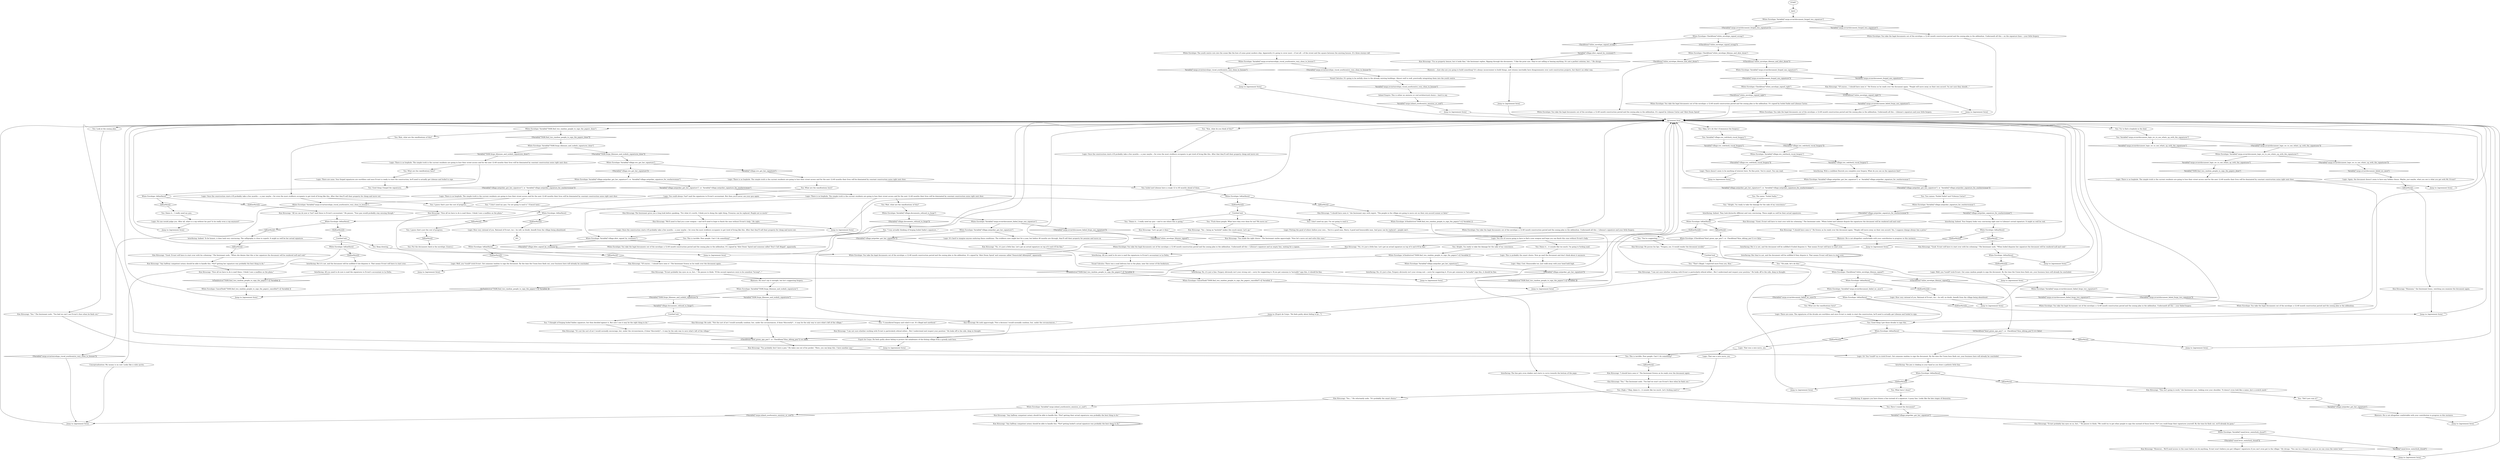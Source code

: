 # INVENTORY / DOCUMENTS
# Interaction with the documents Evrart asks you to sign.
# ==================================================
digraph G {
	  0 [label="START"];
	  1 [label="input"];
	  2 [label="Rhetoric: He won't say it outright, but he's suggesting forgery."];
	  3 [label="Rhetoric: He is not altogether comfortable with your contribution to progress in this instance."];
	  4 [label="You: Try to find a loophole in the deal."];
	  5 [label="You: Variable[\"cargo.evrartdocument_logic_wc_to_see_whats_up_with_the_signatures\"]"];
	  6 [label="Variable[\"cargo.evrartdocument_logic_wc_to_see_whats_up_with_the_signatures\"]", shape=diamond];
	  7 [label="!(Variable[\"cargo.evrartdocument_logic_wc_to_see_whats_up_with_the_signatures\"])", shape=diamond];
	  8 [label="Kim Kitsuragi: \"I should have seen it,\" the lieutenant says with regret. \"The people in the village are going to move out on their own accord sooner or later.\""];
	  9 [label="You: What are the ramifications here?"];
	  10 [label="Jump to: [agreement form]"];
	  11 [label="Logic: You are of course going to have to find a new weapon and hope you can finish this case without Evrart's help."];
	  12 [label="You: Wait, what are the ramifications of this?"];
	  13 [label="Jump to: [agreement form]"];
	  14 [label="Jump to: [agreement form]"];
	  15 [label="White Envelope: Variable[\"village.ww_redcheck_viscal_forgery\"]"];
	  16 [label="Variable[\"village.ww_redcheck_viscal_forgery\"]", shape=diamond];
	  17 [label="!(Variable[\"village.ww_redcheck_viscal_forgery\"])", shape=diamond];
	  18 [label="White Envelope: IsKimHere()"];
	  19 [label="IsKimHere()", shape=diamond];
	  20 [label="!(IsKimHere())", shape=diamond];
	  21 [label="Kim Kitsuragi: \"Yes...\" He reluctantly nods. \"It's probably the smart choice.\""];
	  22 [label="Inland Empire: This is either an ominous or cool architectural choice -- hard to say."];
	  23 [label="You: This is terrible. Poor people. Can't I do something?"];
	  24 [label="Kim Kitsuragi: \"I am not sure whether working with Evrart is particularly ethical either... But I understand and respect your position.\" He looks off to the side, deep in thought."];
	  25 [label="Interfacing: All you need to do now is mail the signatures to Evrart's accountant in La Delta."];
	  26 [label="White Envelope: CheckItem(\"white_envelope_lilienne_and_idiot_doom\")"];
	  27 [label="CheckItem(\"white_envelope_lilienne_and_idiot_doom\")", shape=diamond];
	  28 [label="!(CheckItem(\"white_envelope_lilienne_and_idiot_doom\"))", shape=diamond];
	  29 [label="White Envelope: You take the legal documents out of the envelope: a 12-40 month construction period and the zoning plan in the addendum. Underneath all this -- Lilienne's signature and an empty line, waiting for a signee."];
	  30 [label="White Envelope: You take the legal documents out of the envelope: a 12-40 month construction period and the zoning plan in the addendum. Underneath all this -- your failed forgery."];
	  31 [label="Logic: Well, you *could* trick Evrart. Get someone random to sign the document. By the time the Union boss finds out, your business here will already be concluded."];
	  32 [label="Logic: There are none. The signatures of the drunks are worthless and once Evrart is ready to start the construction, he'll need to actually get Lilienne and Isobel to sign."];
	  33 [label="Kim Kitsuragi: \"I should have seen it.\" The lieutenant frowns as he reads over the document again."];
	  34 [label="You: \"Fuck these people. What have they ever done for me? We move on.\""];
	  35 [label="White Envelope: IsKimHere()"];
	  36 [label="IsKimHere()", shape=diamond];
	  37 [label="!(IsKimHere())", shape=diamond];
	  38 [label="Kim Kitsuragi: \"Of course... I should have seen it.\" The lieutenant frowns as he reads over the document again."];
	  39 [label="Logic: How very rational of you. Rational of Evrart, too -- he will, no doubt, benefit from the village being abandoned."];
	  40 [label="White Envelope: Variable[\"cargo.evrartdocument_forged_two_signature\"]"];
	  41 [label="Variable[\"cargo.evrartdocument_forged_two_signature\"]", shape=diamond];
	  42 [label="!(Variable[\"cargo.evrartdocument_forged_two_signature\"])", shape=diamond];
	  43 [label="You: The name: \"Isobel Sadie.\""];
	  44 [label="You: \"Kim, what do you think of this?\""];
	  45 [label="White Envelope: IsKimHere()"];
	  46 [label="IsKimHere()", shape=diamond];
	  47 [label="!(IsKimHere())", shape=diamond];
	  48 [label="Kim Kitsuragi: \"Hmmmm,\" the lieutenant hums, watching you examine the document again."];
	  49 [label="Logic: There is no loophole. The simple truth is the current residents are going to lose their street access and for the next 12-40 months their lives will be dominated by constant construction noise right next door."];
	  50 [label="Interfacing: It appears you have drawn a line instead of a signature. A puny line. Looks like the late stages of dementia."];
	  51 [label="White Envelope: CancelTask(\"TASK.find_two_random_people_to_sign_the_papers_cancelled\")--[[ Variable[ ]]"];
	  52 [label="Kim Kitsuragi: \"However... We'll need access to the coast before we do anything. Evrart won't believe you got villagers' signatures if you can't even get to the village.\" He shrugs. \"You can try a forgery as soon as we can cross the water lock.\""];
	  53 [label="Logic: There is no loophole. The simple truth is the current residents are going to lose their street access and for the next 12-40 months their lives will be dominated by constant construction noise right next door."];
	  54 [label="Logic: How very rational of you. Rational of Evrart, too -- he will, no doubt, benefit from the village being abandoned."];
	  55 [label="Logic: Or! You *could* try to trick Evrart. Get someone random to sign the document. By the time the Union boss finds out, your business here will already be concluded."];
	  56 [label="Jump to: [agreement form]"];
	  57 [label="You: Good thing I forged the signatures."];
	  58 [label="White Envelope: IsKimHere()"];
	  59 [label="IsKimHere()", shape=diamond];
	  60 [label="!(IsKimHere())", shape=diamond];
	  61 [label="You: \"Did I just ruin it?\""];
	  62 [label="Kim Kitsuragi: \"We'll need to find you a new weapon -- and we'll need to hope to finish the case without Evrart's help.\" He sighs."];
	  63 [label="Kim Kitsuragi: \"Good. Evrart will have to start over with his scheming.\" The lieutenant nods. \"When Isobel disputes her signature the document will be rendered null and void.\""];
	  64 [label="White Envelope: IsKimHere()"];
	  65 [label="IsKimHere()", shape=diamond];
	  66 [label="!(IsKimHere())", shape=diamond];
	  67 [label="Untitled hub"];
	  68 [label="Kim Kitsuragi: \"I am not sure whether working with Evrart is particularly ethical either... But I understand and respect your position.\" He looks off to the side, deep in thought."];
	  69 [label="Jump to: [agreement form]"];
	  70 [label="White Envelope: CheckItem(\"white_envelope_signed_wrong\")"];
	  71 [label="CheckItem(\"white_envelope_signed_wrong\")", shape=diamond];
	  72 [label="!(CheckItem(\"white_envelope_signed_wrong\"))", shape=diamond];
	  73 [label="White Envelope: IsKimHere()"];
	  74 [label="IsKimHere()", shape=diamond];
	  75 [label="!(IsKimHere())", shape=diamond];
	  76 [label="Kim Kitsuragi: \"Good. Evrart will have to start over with his scheming.\" The lieutenant nods. \"When she denies that this is her signature the document will be rendered null and void.\""];
	  77 [label="You: Have I ruined the document?"];
	  78 [label="White Envelope: Variable[\"village.netpicker_got_her_signature\"]  or  Variable[\"village.netpicker_signature_for_washerwoman\"]"];
	  79 [label="Variable[\"village.netpicker_got_her_signature\"]  or  Variable[\"village.netpicker_signature_for_washerwoman\"]", shape=diamond];
	  80 [label="!(Variable[\"village.netpicker_got_her_signature\"]  or  Variable[\"village.netpicker_signature_for_washerwoman\"])", shape=diamond];
	  81 [label="You: Two names: *Isobel Sadie* and *Lilienne Carter*."];
	  82 [label="Jump to: [agreement form]"];
	  83 [label="White Envelope: Variable[\"village.netpicker_got_her_signature\"]  or  Variable[\"village.netpicker_signature_for_washerwoman\"]"];
	  84 [label="Variable[\"village.netpicker_got_her_signature\"]  or  Variable[\"village.netpicker_signature_for_washerwoman\"]", shape=diamond];
	  85 [label="!(Variable[\"village.netpicker_got_her_signature\"]  or  Variable[\"village.netpicker_signature_for_washerwoman\"])", shape=diamond];
	  86 [label="White Envelope: Variable[\"TASK.forge_liliennes_and_isobels_signatures\"]"];
	  87 [label="Variable[\"TASK.forge_liliennes_and_isobels_signatures\"]", shape=diamond];
	  88 [label="!(Variable[\"TASK.forge_liliennes_and_isobels_signatures\"])", shape=diamond];
	  89 [label="Kim Kitsuragi: He nods approvingly. \"Not a decision I would normally condone, but, under the circumstances...\""];
	  90 [label="You: I guess that's just the cost of progress."];
	  91 [label="You: Okay, let's do this! (Commence the forgery.)"];
	  92 [label="You: Variable[\"village.ww_redcheck_viscal_forgery\"]"];
	  93 [label="Variable[\"village.ww_redcheck_viscal_forgery\"]", shape=diamond];
	  94 [label="!(Variable[\"village.ww_redcheck_viscal_forgery\"])", shape=diamond];
	  95 [label="agreement form"];
	  96 [label="White Envelope: Variable[\"cargo.evrartdocument_logic_wc_to_see_whats_up_with_the_signatures\"]"];
	  97 [label="Variable[\"cargo.evrartdocument_logic_wc_to_see_whats_up_with_the_signatures\"]", shape=diamond];
	  98 [label="!(Variable[\"cargo.evrartdocument_logic_wc_to_see_whats_up_with_the_signatures\"])", shape=diamond];
	  99 [label="Jump to: [agreement form]"];
	  100 [label="White Envelope: Variable[\"TASK.forge_liliennes_and_isobels_signatures_done\"]"];
	  101 [label="Variable[\"TASK.forge_liliennes_and_isobels_signatures_done\"]", shape=diamond];
	  102 [label="!(Variable[\"TASK.forge_liliennes_and_isobels_signatures_done\"])", shape=diamond];
	  103 [label="Logic: There is no loophole. The simple truth is the current residents are going to lose their street access and for the next 12-40 months their lives will be dominated by constant construction noise right next door."];
	  104 [label="Logic: Putting the good of others before your own... You're a good man, Harry. A good and honourable man. And guns can be replaced -- people can't."];
	  105 [label="Jump to: [agreement form]"];
	  106 [label="Jump to: [agreement form]"];
	  107 [label="You: Alright, I'm ready to take the damage for the sake of my conscience."];
	  108 [label="White Envelope: Variable[\"cargo.evrartenvelope_viscal_youthcentre_very_close_to_houses\"]"];
	  109 [label="Variable[\"cargo.evrartenvelope_viscal_youthcentre_very_close_to_houses\"]", shape=diamond];
	  110 [label="!(Variable[\"cargo.evrartenvelope_viscal_youthcentre_very_close_to_houses\"])", shape=diamond];
	  111 [label="Jump to: [agreement form]"];
	  112 [label="White Envelope: Variable[\"cargo.evrartdocument_forged_one_signature\"]"];
	  113 [label="Variable[\"cargo.evrartdocument_forged_one_signature\"]", shape=diamond];
	  114 [label="!(Variable[\"cargo.evrartdocument_forged_one_signature\"])", shape=diamond];
	  115 [label="White Envelope: You take the legal documents out of the envelope: a 12-40 month construction period and the zoning plan in the addendum. It's signed by Lilienne Carter and 'Idiot Doom Spiral'."];
	  116 [label="Jump to: [agreement form]"];
	  117 [label="You: What are the ramifications here?"];
	  118 [label="Logic: There are none. Your forged signatures are worthless and once Evrart is ready to start the construction, he'll need to actually get Lilienne and Isobel to sign."];
	  119 [label="White Envelope: IsKimHere()"];
	  120 [label="IsKimHere()", shape=diamond];
	  121 [label="!(IsKimHere())", shape=diamond];
	  122 [label="Logic: No one would judge you. After all, what is a cop without his gun? Is he really even a cop anymore?"];
	  123 [label="Interfacing: But it's not, and the document will be nullified if she disputes it. That means Evrart will have to start over."];
	  124 [label="Interfacing: No, it's just a line. Forgery obviously isn't your strong suit -- sorry for suggesting it. If you get someone to *actually* sign this, it should be fine."];
	  125 [label="Rhetoric: ...how else are you going to build something? It's always inconvenient to build things, and citizens inevitably have disagreements over such construction projects, but there's no other way."];
	  126 [label="Logic: This is probably the smart choice. Now go mail the document and don't think about it anymore."];
	  127 [label="Jump to: [agreement form]"];
	  128 [label="White Envelope: Variable[\"village.netpicker_signature_for_washerwoman\"]"];
	  129 [label="Variable[\"village.netpicker_signature_for_washerwoman\"]", shape=diamond];
	  130 [label="!(Variable[\"village.netpicker_signature_for_washerwoman\"])", shape=diamond];
	  131 [label="You: \"I thought of forging Isobel Sadies signature, but then decided against it. But now I see it may be the right thing to do.\""];
	  132 [label="Untitled hub"];
	  133 [label="Esprit de Corps: He feels guilty about failing to protect the inhabitants of the fishing village from a greedy mob boss."];
	  134 [label="White Envelope: You take the legal documents out of the envelope: a 12-40 month construction period and the zoning plan in the addendum. It's signed by 'Idiot Doom Spiral' and someone called 'Domwtclall Abheqoeel', apparently."];
	  135 [label="You: What have I done?"];
	  136 [label="Kim Kitsuragi: \"Any halfway competent notary should be able to handle this. *Not* getting her signature was probably the best thing to do.\""];
	  137 [label="Jump to: [agreement form]"];
	  138 [label="Jump to: [agreement form]"];
	  139 [label="Visual Calculus: There was a mail delivery box in the plaza, near the corner of the bookstore."];
	  140 [label="Kim Kitsuragi: \"Now all we have to do is mail these. I think I saw a mailbox on the plaza.\""];
	  141 [label="White Envelope: CancelTask(\"TASK.find_two_random_people_to_sign_the_papers_cancelled\")--[[ Variable[ ]]"];
	  142 [label="White Envelope: You take the legal documents out of the envelope: a 12-40 month construction period and the zoning plan in the addendum."];
	  143 [label="Interfacing: With a confident flourish you complete your forgery. What do you see on the signature line?"];
	  144 [label="Jump to: [agreement form]"];
	  145 [label="Logic: Once the construction starts it'll probably take a few months -- a year maybe -- for even the most stubborn occupants to get tired of living like this. After that they'll sell their property for cheap and move out."];
	  146 [label="Logic: Well, you *could* trick Evrart. Get some random people to sign the document. By the time the Union boss finds out, your business here will already be concluded."];
	  147 [label="Kim Kitsuragi: \"Yes -- being an *asshole* makes this much easier. Let's go.\""];
	  148 [label="Interfacing: Indeed. Your forgery looks very convincing right next to Lilienne's actual signature. It might as well be real."];
	  149 [label="Kim Kitsuragi: He purses his lips. \"Forgery, yes. It would render the document invalid.\""];
	  150 [label="Kim Kitsuragi: \"You probably don't have a pen.\" He takes one out of his pocket. \"Here, you can keep this. I have another one.\""];
	  151 [label="You: \"Oh yeah, let's do this.\""];
	  152 [label="White Envelope: You take the legal documents out of the envelope: a 12-40 month construction period and the zoning plan in the addendum. It's signed by Isobel Sadie and Lilienne Carter."];
	  153 [label="White Envelope: Variable[\"cargo.evrartdocument_failed_forge_two_signature\"]"];
	  154 [label="Variable[\"cargo.evrartdocument_failed_forge_two_signature\"]", shape=diamond];
	  155 [label="!(Variable[\"cargo.evrartdocument_failed_forge_two_signature\"])", shape=diamond];
	  156 [label="Logic: There is no loophole. The simple truth is the current residents are going to lose their street access and for the next 12-40 months their lives will be dominated by constant construction noise right next door."];
	  157 [label="You: Good thing I got those drunks to sign this."];
	  158 [label="Logic: That was a nice move, yes."];
	  159 [label="You: Isobel and Lilienne have a rough 12 to 40 months ahead of them."];
	  160 [label="Jump to: [agreement form]"];
	  161 [label="Interfacing: But it is not, and the document will be nullified if Isobel disputes it. That means Evrart will have to start over."];
	  162 [label="Kim Kitsuragi: \"Evrart probably has eyes on us, but...\" He pauses to think. \"If the second signature were to be somehow *wrong*...\""];
	  163 [label="You: \"That's illegal. I expected more from you, Kim.\""];
	  164 [label="White Envelope: IsKimHere()"];
	  165 [label="IsKimHere()", shape=diamond];
	  166 [label="!(IsKimHere())", shape=diamond];
	  167 [label="White Envelope: You take the legal documents out of the envelope: a 12-40 month construction period and the zoning plan in the addendum. Underneath all this -- on the signature lines -- your little forgery."];
	  168 [label="White Envelope: You take the legal documents out of the envelope: a 12-40 month construction period and the zoning plan in the addendum. Underneath all this -- Lilienne's signature and your little forgery."];
	  169 [label="Visual Calculus: It's going to be awfully close to the already existing buildings. Almost wall to wall, practically integrating them into the youth centre."];
	  170 [label="Logic: Again, the document doesn't seem to have any hidden clause. Maybe, just maybe, what you see is what you get with Mr. Evrart?"];
	  171 [label="White Envelope: Variable[\"village.ww_got_her_signature\"]"];
	  172 [label="Variable[\"village.ww_got_her_signature\"]", shape=diamond];
	  173 [label="!(Variable[\"village.ww_got_her_signature\"])", shape=diamond];
	  174 [label="Logic: There is no loophole. The simple truth is the current residents are going to lose their street access and for the next 12-40 months their lives will be dominated by constant construction noise right next door."];
	  175 [label="Untitled hub"];
	  176 [label="Kim Kitsuragi: The lieutenant gives you a long look before speaking. \"For what it's worth, I think you're doing the right thing. Firearms can be replaced. People not so much.\""];
	  177 [label="Kim Kitsuragi: \"Let's go get it then.\""];
	  178 [label="Kim Kitsuragi: \"This isn't going to work,\" the lieutenant says, looking over your shoulder. \"It doesn't even look like a name. Just a scratch mark.\""];
	  179 [label="You: Damn it... it sounds like too much. I'm going to fucking mail."];
	  180 [label="Jump to: [Esprit de Corps: \"He feels guilty about failing to pr...\"]"];
	  181 [label="White Envelope: Variable[\"canal.lever_waterlock_closed\"]"];
	  182 [label="Variable[\"canal.lever_waterlock_closed\"]", shape=diamond];
	  183 [label="!(Variable[\"canal.lever_waterlock_closed\"])", shape=diamond];
	  184 [label="White Envelope: IsKimHere()"];
	  185 [label="IsKimHere()", shape=diamond];
	  186 [label="!(IsKimHere())", shape=diamond];
	  187 [label="You: \"I considered forgery and ruled it out. It's illegal and unethical.\""];
	  188 [label="White Envelope: CheckItem(\"white_envelope_signed_right\")"];
	  189 [label="CheckItem(\"white_envelope_signed_right\")", shape=diamond];
	  190 [label="!(CheckItem(\"white_envelope_signed_right\"))", shape=diamond];
	  191 [label="You: Look at the zoning plan."];
	  192 [label="White Envelope: The youth centre cuts into the ocean like the bow of some great modern ship. Apparently it's going to cover most -- if not all -- of the street and the square between the existing houses. It's three storeys tall."];
	  193 [label="Kim Kitsuragi: \"Yes.\" The lieutenant nods. \"Too bad we can't see Evrart's face when he finds out.\""];
	  194 [label="Jump to: [agreement form]"];
	  195 [label="You: This is terrible. Poor people. Can't I do something?"];
	  196 [label="White Envelope: Variable[\"cargo.evrartenvelope_viscal_youthcentre_very_close_to_houses\"]"];
	  197 [label="Variable[\"cargo.evrartenvelope_viscal_youthcentre_very_close_to_houses\"]", shape=diamond];
	  198 [label="!(Variable[\"cargo.evrartenvelope_viscal_youthcentre_very_close_to_houses\"])", shape=diamond];
	  199 [label="Kim Kitsuragi: \"Now all we have to do is mail these. I think I saw a mailbox on the plaza.\""];
	  200 [label="Kim Kitsuragi: \"Any halfway competent notary should be able to handle this. *Not* getting Isobel's actual signature was probably the best thing to do.\""];
	  201 [label="White Envelope: IsKimHere()"];
	  202 [label="IsKimHere()", shape=diamond];
	  203 [label="!(IsKimHere())", shape=diamond];
	  204 [label="Jump to: [agreement form]"];
	  205 [label="Kim Kitsuragi: \"You made the right choice.\" The lieutenant smiles approvingly. \"Now let's move out and solve this case.\""];
	  206 [label="Interfacing: Indeed. They look distinctly different and very convincing. These might as well be their actual signatures."];
	  207 [label="Kim Kitsuragi: \"Good. Evrart will have to start over with his scheming.\" The lieutenant nods. \"When Isobel and Lilienne dispute the signatures the document will be rendered null and void.\""];
	  208 [label="White Envelope: (CheckItem(\"kind_green_ape_pen\")  or  CheckItem(\"blue_oblong_pen\")) == false"];
	  209 [label="(CheckItem(\"kind_green_ape_pen\")  or  CheckItem(\"blue_oblong_pen\")) == false", shape=diamond];
	  210 [label="!((CheckItem(\"kind_green_ape_pen\")  or  CheckItem(\"blue_oblong_pen\")) == false)", shape=diamond];
	  211 [label="Kim Kitsuragi: \"No, it's just a little line. Let's get an actual signature on top of it and it'll be fine.\""];
	  212 [label="Rhetoric: He is not altogether comfortable with your contribution to progress in this instance."];
	  213 [label="Jump to: [agreement form]"];
	  214 [label="Interfacing: The pen is shaking in your hand as you draw a pathetic little line."];
	  215 [label="Logic: There doesn't seem to be anything of interest here. No fine print. You're smart. You can read."];
	  216 [label="You: What are the ramifications here?"];
	  217 [label="Jump to: [agreement form]"];
	  218 [label="You: (Sigh.) \"Okay, damn it... it sounds like too much. Let's fucking mail it.\""];
	  219 [label="Logic: Once the construction starts it'll probably take a few months -- a year maybe -- for even the most stubborn occupants to get tired of living like this. After that they'll sell their property for cheap and move out."];
	  220 [label="White Envelope: Variable[\"village.documents_refused_to_forge\"]"];
	  221 [label="Variable[\"village.documents_refused_to_forge\"]", shape=diamond];
	  222 [label="!(Variable[\"village.documents_refused_to_forge\"])", shape=diamond];
	  223 [label="White Envelope: Variable[\"cargo.evrartdocument_failed_forge_one_signature\"]"];
	  224 [label="Variable[\"cargo.evrartdocument_failed_forge_one_signature\"]", shape=diamond];
	  225 [label="!(Variable[\"cargo.evrartdocument_failed_forge_one_signature\"])", shape=diamond];
	  226 [label="White Envelope: Variable[\"village.netpicker_got_her_signature\"]"];
	  227 [label="Variable[\"village.netpicker_got_her_signature\"]", shape=diamond];
	  228 [label="!(Variable[\"village.netpicker_got_her_signature\"])", shape=diamond];
	  229 [label="Logic: It's hard to imagine anyone enduring these conditions. The stubborn ones might last for a year, but before 40 months are through, they'll sell their property for pennies and move on."];
	  230 [label="Untitled hub"];
	  231 [label="Interfacing: Indeed. To be honest, it does look very convincing. The calligraphy is close to superb. It might as well be her actual signature."];
	  232 [label="You: \"Alright, I'm ready to take the damage for the sake of my conscience.\""];
	  233 [label="Jump to: [agreement form]"];
	  234 [label="White Envelope: Variable[\"cargo.inland_youthcentre_omnious_or_cool\"]"];
	  235 [label="Variable[\"cargo.inland_youthcentre_omnious_or_cool\"]", shape=diamond];
	  236 [label="!(Variable[\"cargo.inland_youthcentre_omnious_or_cool\"])", shape=diamond];
	  237 [label="Kim Kitsuragi: \"Any halfway competent notary should be able to handle this. *Not* getting their actual signatures was probably the best thing to do.\""];
	  238 [label="Kim Kitsuragi: \"I should have seen it.\" He frowns as he reads over the document again. \"People will move away on their own accord. Yes, I suppose change always has a price.\""];
	  239 [label="You: I guess that's just the cost of progress."];
	  240 [label="White Envelope: Variable[\"village.idiot_signed_by_rosemary\"]"];
	  241 [label="Variable[\"village.idiot_signed_by_rosemary\"]", shape=diamond];
	  242 [label="!(Variable[\"village.idiot_signed_by_rosemary\"])", shape=diamond];
	  243 [label="White Envelope: You take the legal documents out of the envelope: a 12-40 month construction period and the zoning plan in the addendum. It's signed by 'Idiot Doom' Spiral and someone called 'Don't Call Abigail', apparently."];
	  244 [label="Kim Kitsuragi: \"I'm no property lawyer, but it looks fine,\" the lieutenant replies, flipping through the documents. \"I like the print size. They're not selling or leasing anything. It's not a perfect solution, but...\" He shrugs."];
	  245 [label="Logic: Once the construction starts it'll probably take a few months -- a year maybe -- for even the most stubborn occupants to get tired of living like this. After that they'll sell their property cheap and move out."];
	  246 [label="Logic: You could always *not* mail the signatures to Evrart's accountant. But then you'll never see your gun again."];
	  247 [label="Kim Kitsuragi: \"No, it's just a little line. Let's get an actual signature on top of it and it'll be fine.\""];
	  248 [label="Interfacing: The line gets even shakier and starts to curve towards the bottom of the page."];
	  249 [label="Jump to: [agreement form]"];
	  250 [label="Interfacing: All you need to do now is mail the signatures to Evrart's accountant in La Delta."];
	  251 [label="Interfacing: But they're not, and the document will be nullified if they dispute it. That means Evrart will have to start over."];
	  252 [label="You: \"You're suggesting...\""];
	  253 [label="You: \"I was actually thinking of forging Isobel Sadie's signature...\""];
	  254 [label="Kim Kitsuragi: He nods. \"Not the sort of act I would normally condone, but, under the circumstances, if done *discreetly*... it may be the only way to save what's left of the village.\""];
	  255 [label="Kim Kitsuragi: \"It's not the sort of act I would normally encourage, but, under the circumstances, if done *discreetly*... it may be the only way to save what's left of the village.\""];
	  256 [label="White Envelope: CheckItem(\"white_envelope_lilienne_signed\")"];
	  257 [label="CheckItem(\"white_envelope_lilienne_signed\")", shape=diamond];
	  258 [label="!(CheckItem(\"white_envelope_lilienne_signed\"))", shape=diamond];
	  259 [label="White Envelope: IsKimHere()"];
	  260 [label="IsKimHere()", shape=diamond];
	  261 [label="!(IsKimHere())", shape=diamond];
	  262 [label="White Envelope: Variable[\"cargo.evrartdocument_failed_wc_once\"]"];
	  263 [label="Variable[\"cargo.evrartdocument_failed_wc_once\"]", shape=diamond];
	  264 [label="!(Variable[\"cargo.evrartdocument_failed_wc_once\"])", shape=diamond];
	  265 [label="White Envelope: IsKimHere()"];
	  266 [label="IsKimHere()", shape=diamond];
	  267 [label="!(IsKimHere())", shape=diamond];
	  268 [label="Logic: That was a nice move, yes."];
	  269 [label="Kim Kitsuragi: \"All we can do now is *not* mail these to Evrart's accountant.\" He pauses. \"Your gun would probably stay missing though.\""];
	  270 [label="White Envelope: IsTaskActive(\"TASK.find_two_random_people_to_sign_the_papers\")--[[ Variable[ ]]"];
	  271 [label="IsTaskActive(\"TASK.find_two_random_people_to_sign_the_papers\")--[[ Variable[ ]]", shape=diamond];
	  272 [label="!(IsTaskActive(\"TASK.find_two_random_people_to_sign_the_papers\")--[[ Variable[ ]])", shape=diamond];
	  273 [label="White Envelope: You take the legal documents out of the envelope: a 12-40 month construction period and the zoning plan in the addendum. Underneath all this -- Lilienne's signature and your little forgery."];
	  274 [label="Kim Kitsuragi: \"Of course... I should have seen it.\" He frowns as he reads over the document again. \"People will move away on their own accord. I'm not sure they should...\""];
	  275 [label="You: Put the documents back in the envelope. [Leave.]"];
	  276 [label="White Envelope: Variable[\"TASK.find_two_random_people_to_sign_the_papers_done\"]"];
	  277 [label="Variable[\"TASK.find_two_random_people_to_sign_the_papers_done\"]", shape=diamond];
	  278 [label="!(Variable[\"TASK.find_two_random_people_to_sign_the_papers_done\"])", shape=diamond];
	  279 [label="You: Wait, what are the ramifications of this?"];
	  280 [label="You: \"I don't need my gun. I'm not going to mail it.\" (Cancel task.)"];
	  281 [label="You: \"Damn it... I really need my gun -- and to see where this is going.\""];
	  282 [label="You: I don't need my gun. I'm not going to mail it."];
	  283 [label="White Envelope: IsKimHere()"];
	  284 [label="IsKimHere()", shape=diamond];
	  285 [label="!(IsKimHere())", shape=diamond];
	  286 [label="Conceptualization: My money is on cool. Looks like a cubic pyrite."];
	  287 [label="Jump to: [agreement form]"];
	  288 [label="Logic: Okay. Cool. Honourable too. Just walk away with your head held high."];
	  289 [label="White Envelope: IsTaskActive(\"TASK.find_two_random_people_to_sign_the_papers\")--[[ Variable[ ]]"];
	  290 [label="IsTaskActive(\"TASK.find_two_random_people_to_sign_the_papers\")--[[ Variable[ ]]", shape=diamond];
	  291 [label="!(IsTaskActive(\"TASK.find_two_random_people_to_sign_the_papers\")--[[ Variable[ ]])", shape=diamond];
	  292 [label="White Envelope: Variable[\"village.netpicker_got_her_signature\"]"];
	  293 [label="Variable[\"village.netpicker_got_her_signature\"]", shape=diamond];
	  294 [label="!(Variable[\"village.netpicker_got_her_signature\"])", shape=diamond];
	  295 [label="Interfacing: No, it's just a line. Forgery obviously isn't your strong suit -- sorry for suggesting it. If you get someone to *actually* sign this, it should be fine."];
	  296 [label="Kim Kitsuragi: \"Evrart probably has eyes on us, but...\" He pauses to think. \"We could try to get other people to sign this instead of those listed. *Or* you could forge their signatures yourself. By the time he finds out, we'll already be gone.\""];
	  297 [label="Kim Kitsuragi: \"Yes.\" The lieutenant nods. \"Too bad we won't see Evrart's face when he finds out.\""];
	  298 [label="You: Damn it... I really need my gun."];
	  299 [label="You: Keep drawing."];
	  300 [label="Jump to: [agreement form]"];
	  0 -> 1
	  1 -> 40
	  2 -> 86
	  3 -> 127
	  4 -> 5
	  5 -> 6
	  5 -> 7
	  6 -> 96
	  7 -> 96
	  8 -> 270
	  9 -> 246
	  10 -> 95
	  11 -> 107
	  11 -> 179
	  12 -> 220
	  13 -> 95
	  14 -> 95
	  15 -> 16
	  15 -> 17
	  16 -> 143
	  17 -> 215
	  18 -> 19
	  18 -> 20
	  19 -> 8
	  20 -> 230
	  21 -> 234
	  22 -> 235
	  23 -> 64
	  24 -> 180
	  25 -> 290
	  26 -> 27
	  26 -> 28
	  27 -> 115
	  28 -> 112
	  29 -> 95
	  30 -> 95
	  31 -> 13
	  32 -> 157
	  33 -> 297
	  34 -> 147
	  35 -> 36
	  35 -> 37
	  36 -> 208
	  37 -> 252
	  38 -> 162
	  39 -> 160
	  40 -> 41
	  40 -> 42
	  41 -> 167
	  42 -> 70
	  43 -> 232
	  44 -> 245
	  45 -> 46
	  45 -> 47
	  46 -> 194
	  47 -> 158
	  48 -> 144
	  49 -> 280
	  49 -> 90
	  49 -> 196
	  50 -> 77
	  51 -> 138
	  52 -> 82
	  53 -> 240
	  53 -> 12
	  53 -> 23
	  54 -> 301
	  55 -> 214
	  56 -> 95
	  57 -> 73
	  58 -> 59
	  58 -> 60
	  59 -> 178
	  60 -> 300
	  60 -> 135
	  61 -> 293
	  62 -> 233
	  62 -> 219
	  63 -> 201
	  64 -> 65
	  64 -> 66
	  65 -> 38
	  66 -> 31
	  67 -> 131
	  67 -> 187
	  68 -> 133
	  69 -> 95
	  70 -> 72
	  70 -> 71
	  71 -> 241
	  72 -> 26
	  73 -> 74
	  73 -> 75
	  74 -> 298
	  75 -> 269
	  76 -> 136
	  77 -> 227
	  78 -> 80
	  78 -> 79
	  79 -> 43
	  80 -> 81
	  81 -> 128
	  82 -> 95
	  83 -> 84
	  83 -> 85
	  84 -> 53
	  85 -> 49
	  86 -> 88
	  86 -> 87
	  87 -> 254
	  88 -> 221
	  89 -> 209
	  90 -> 164
	  91 -> 92
	  92 -> 93
	  92 -> 94
	  93 -> 15
	  94 -> 15
	  95 -> 4
	  95 -> 44
	  95 -> 276
	  95 -> 91
	  95 -> 191
	  96 -> 97
	  96 -> 98
	  97 -> 277
	  98 -> 263
	  99 -> 95
	  100 -> 101
	  100 -> 102
	  101 -> 174
	  102 -> 171
	  103 -> 9
	  103 -> 159
	  104 -> 11
	  105 -> 95
	  106 -> 95
	  107 -> 289
	  108 -> 109
	  108 -> 110
	  109 -> 111
	  110 -> 169
	  111 -> 95
	  112 -> 113
	  112 -> 114
	  113 -> 274
	  114 -> 188
	  115 -> 95
	  116 -> 95
	  117 -> 118
	  118 -> 57
	  119 -> 120
	  119 -> 121
	  120 -> 231
	  121 -> 175
	  122 -> 10
	  123 -> 25
	  124 -> 105
	  125 -> 116
	  126 -> 288
	  127 -> 95
	  128 -> 129
	  128 -> 130
	  129 -> 148
	  130 -> 207
	  131 -> 255
	  132 -> 163
	  132 -> 151
	  133 -> 137
	  134 -> 95
	  135 -> 50
	  136 -> 140
	  137 -> 95
	  138 -> 95
	  139 -> 271
	  140 -> 290
	  141 -> 69
	  142 -> 95
	  143 -> 78
	  144 -> 95
	  145 -> 90
	  145 -> 196
	  146 -> 56
	  147 -> 205
	  148 -> 184
	  149 -> 132
	  150 -> 55
	  151 -> 256
	  152 -> 95
	  153 -> 154
	  153 -> 155
	  154 -> 30
	  155 -> 142
	  156 -> 217
	  156 -> 157
	  157 -> 45
	  158 -> 195
	  159 -> 18
	  160 -> 95
	  161 -> 251
	  162 -> 2
	  163 -> 24
	  164 -> 165
	  164 -> 166
	  165 -> 239
	  166 -> 54
	  167 -> 95
	  168 -> 95
	  169 -> 197
	  170 -> 266
	  171 -> 172
	  171 -> 173
	  172 -> 103
	  173 -> 83
	  174 -> 57
	  174 -> 117
	  175 -> 283
	  175 -> 299
	  176 -> 62
	  177 -> 205
	  178 -> 61
	  179 -> 126
	  180 -> 133
	  181 -> 182
	  181 -> 183
	  182 -> 82
	  183 -> 52
	  184 -> 185
	  184 -> 186
	  185 -> 63
	  186 -> 161
	  187 -> 68
	  188 -> 189
	  188 -> 190
	  189 -> 152
	  190 -> 224
	  191 -> 193
	  192 -> 108
	  193 -> 195
	  194 -> 95
	  195 -> 202
	  196 -> 198
	  196 -> 199
	  197 -> 22
	  198 -> 106
	  199 -> 271
	  200 -> 200
	  201 -> 203
	  201 -> 204
	  202 -> 33
	  203 -> 146
	  204 -> 95
	  206 -> 35
	  207 -> 238
	  208 -> 210
	  208 -> 211
	  209 -> 150
	  210 -> 55
	  211 -> 250
	  212 -> 14
	  213 -> 95
	  214 -> 58
	  215 -> 99
	  216 -> 32
	  217 -> 95
	  218 -> 21
	  219 -> 240
	  219 -> 23
	  220 -> 222
	  220 -> 223
	  221 -> 67
	  222 -> 253
	  223 -> 225
	  223 -> 226
	  224 -> 168
	  225 -> 257
	  226 -> 228
	  226 -> 229
	  227 -> 296
	  228 -> 124
	  229 -> 247
	  230 -> 281
	  230 -> 282
	  230 -> 34
	  231 -> 284
	  232 -> 206
	  233 -> 95
	  234 -> 236
	  234 -> 237
	  235 -> 287
	  236 -> 106
	  237 -> 200
	  238 -> 3
	  239 -> 260
	  240 -> 242
	  240 -> 243
	  241 -> 244
	  242 -> 134
	  243 -> 95
	  244 -> 125
	  245 -> 159
	  246 -> 119
	  247 -> 250
	  248 -> 77
	  249 -> 95
	  250 -> 139
	  251 -> 251
	  252 -> 149
	  253 -> 89
	  254 -> 209
	  255 -> 209
	  256 -> 258
	  256 -> 259
	  257 -> 29
	  258 -> 153
	  259 -> 261
	  259 -> 262
	  260 -> 275
	  261 -> 39
	  262 -> 264
	  262 -> 265
	  263 -> 170
	  264 -> 216
	  265 -> 267
	  265 -> 268
	  266 -> 48
	  267 -> 144
	  268 -> 218
	  269 -> 119
	  270 -> 272
	  270 -> 273
	  271 -> 51
	  272 -> 138
	  273 -> 95
	  274 -> 213
	  276 -> 278
	  276 -> 279
	  277 -> 156
	  278 -> 100
	  279 -> 145
	  280 -> 176
	  281 -> 177
	  282 -> 104
	  283 -> 285
	  283 -> 286
	  284 -> 76
	  285 -> 123
	  286 -> 106
	  287 -> 95
	  289 -> 291
	  289 -> 292
	  290 -> 141
	  291 -> 69
	  292 -> 294
	  292 -> 295
	  293 -> 212
	  294 -> 248
	  295 -> 105
	  296 -> 181
	  297 -> 218
	  298 -> 122
	  299 -> 249
	  300 -> 95
}

